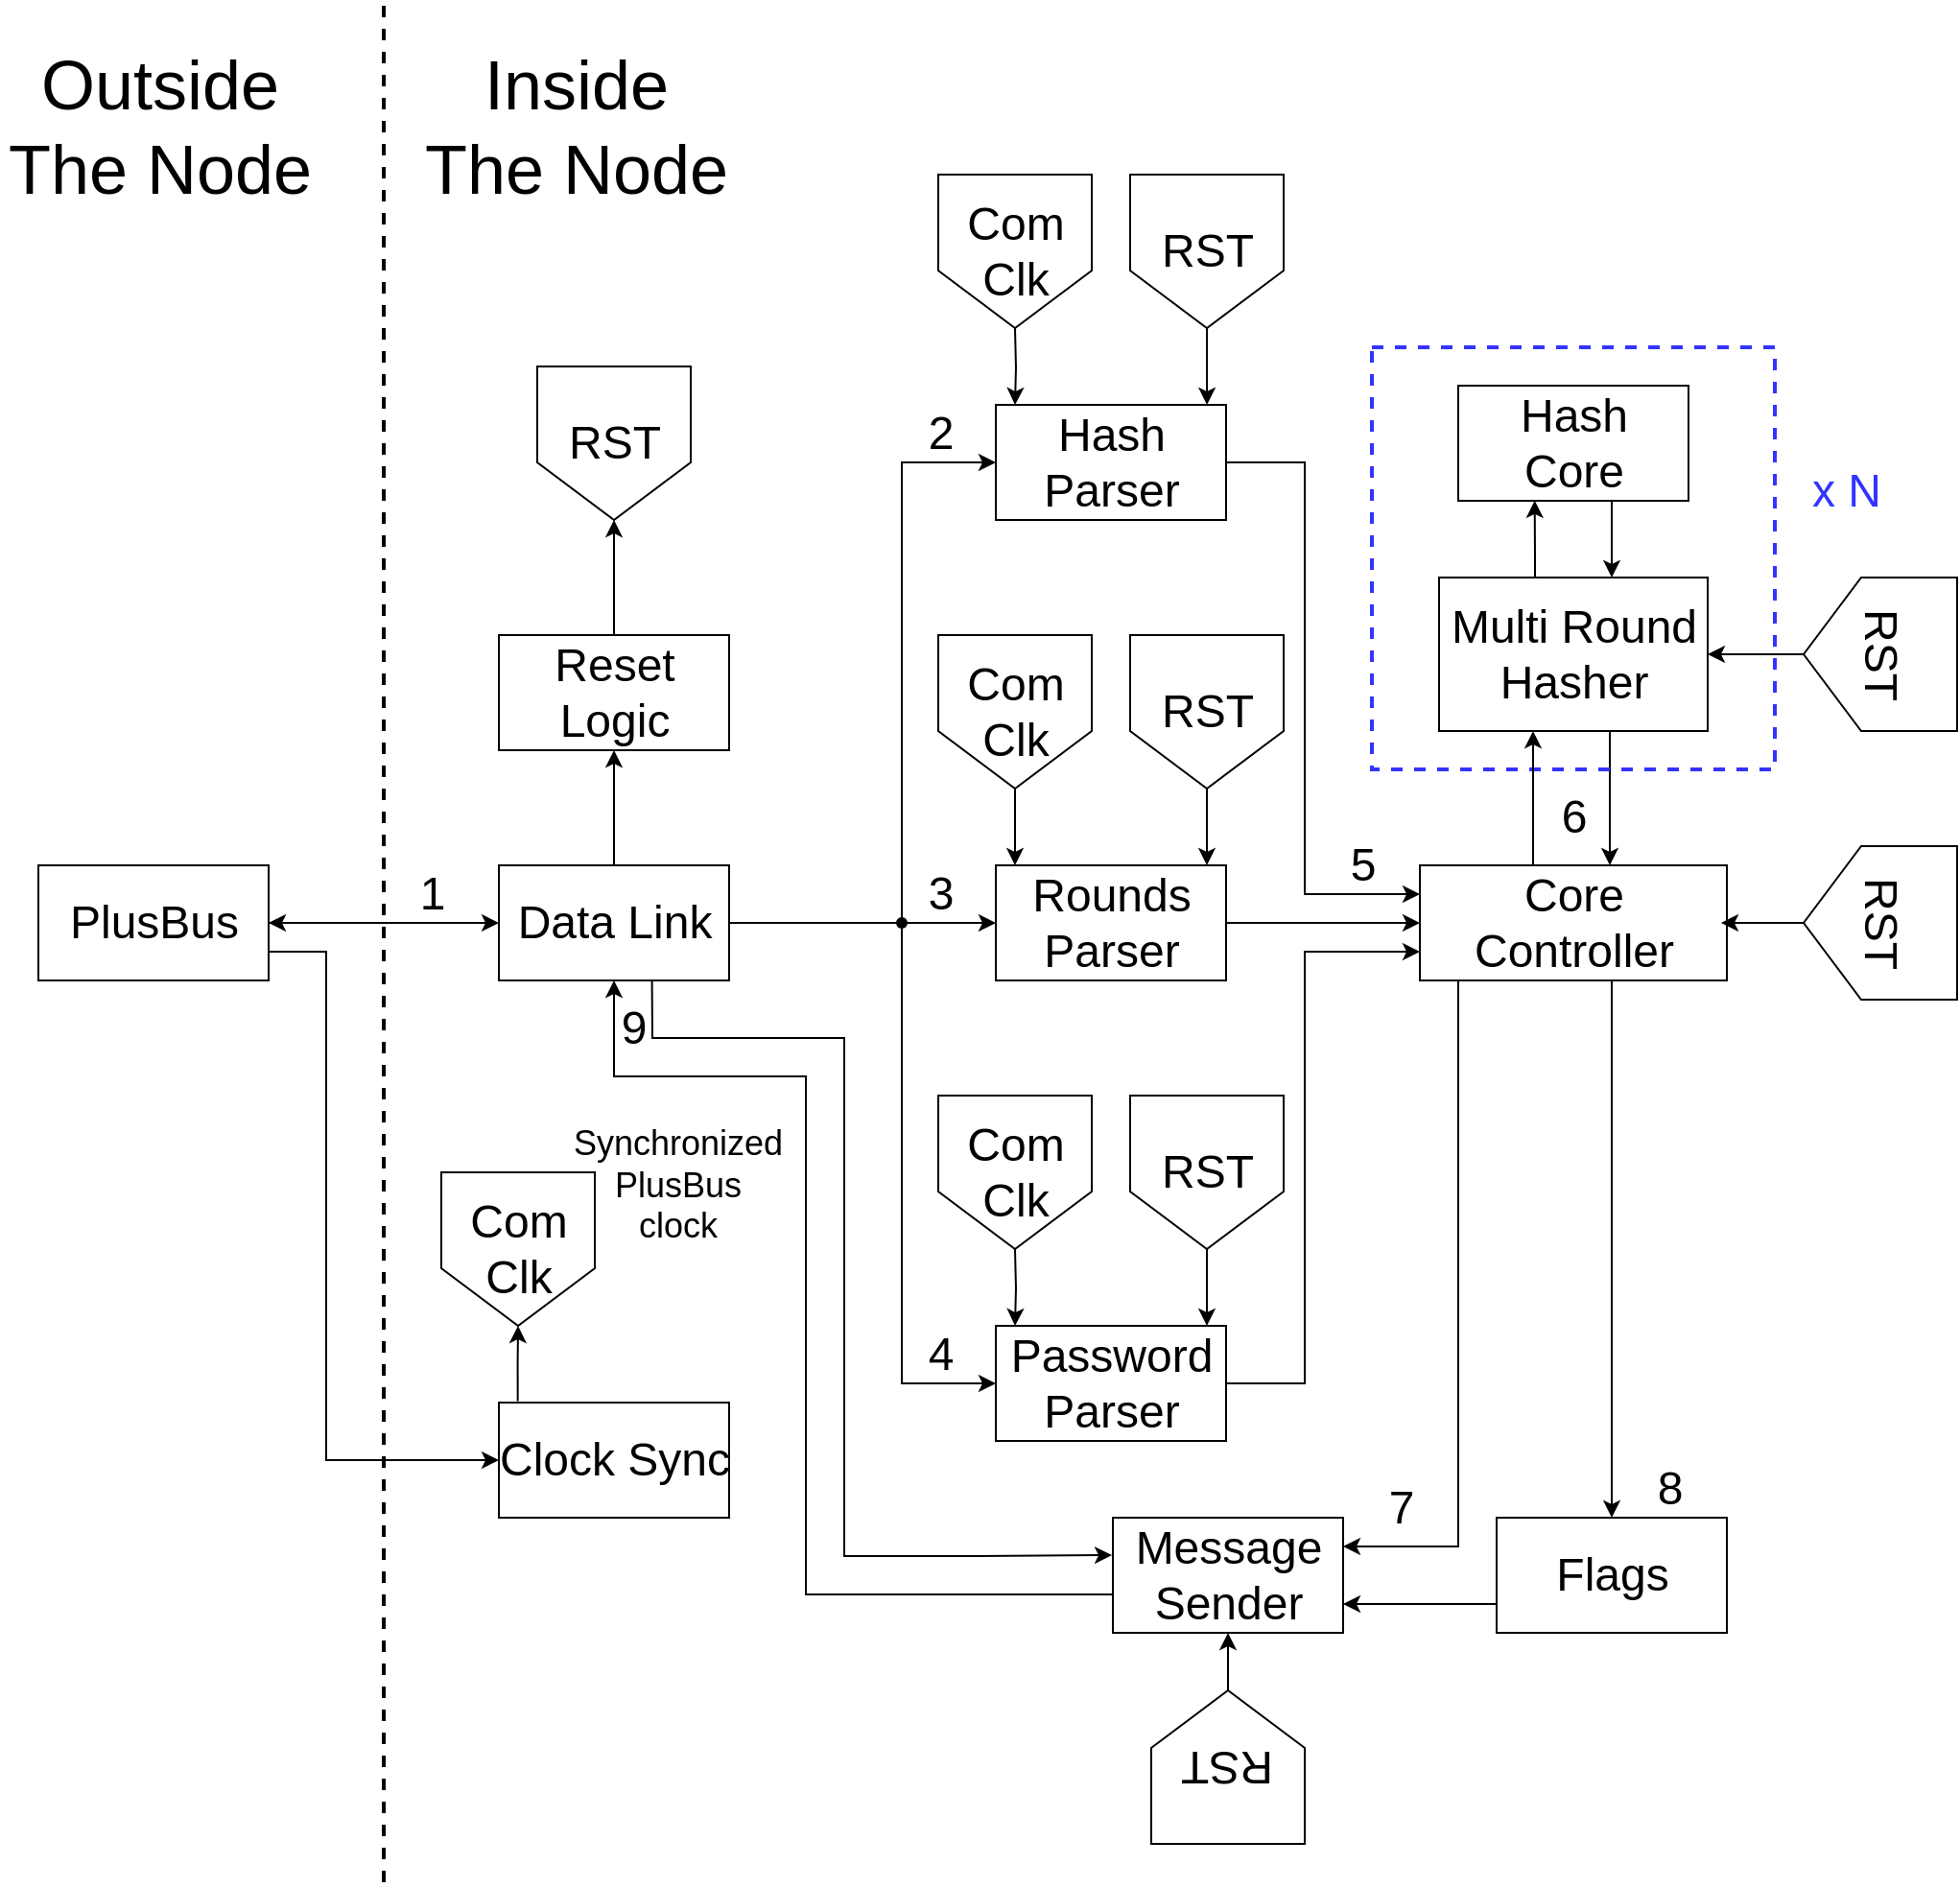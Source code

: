 <mxfile version="22.1.4" type="github">
  <diagram name="Page-1" id="vrybKDEwfAuADzqzBmhp">
    <mxGraphModel dx="2258" dy="811" grid="1" gridSize="10" guides="1" tooltips="1" connect="1" arrows="1" fold="1" page="1" pageScale="1" pageWidth="827" pageHeight="1169" math="0" shadow="0">
      <root>
        <mxCell id="0" />
        <mxCell id="1" parent="0" />
        <mxCell id="QNAeS-Rhhrl9B6fxqUbB-5" value="" style="edgeStyle=orthogonalEdgeStyle;rounded=0;orthogonalLoop=1;jettySize=auto;html=1;" parent="1" source="QNAeS-Rhhrl9B6fxqUbB-1" target="QNAeS-Rhhrl9B6fxqUbB-4" edge="1">
          <mxGeometry relative="1" as="geometry" />
        </mxCell>
        <mxCell id="QNAeS-Rhhrl9B6fxqUbB-6" style="edgeStyle=orthogonalEdgeStyle;rounded=0;orthogonalLoop=1;jettySize=auto;html=1;entryX=0;entryY=0.5;entryDx=0;entryDy=0;exitX=1;exitY=0.75;exitDx=0;exitDy=0;" parent="1" source="QNAeS-Rhhrl9B6fxqUbB-1" target="QNAeS-Rhhrl9B6fxqUbB-3" edge="1">
          <mxGeometry relative="1" as="geometry">
            <Array as="points">
              <mxPoint x="150" y="615" />
              <mxPoint x="150" y="880" />
            </Array>
          </mxGeometry>
        </mxCell>
        <mxCell id="QNAeS-Rhhrl9B6fxqUbB-1" value="&lt;font style=&quot;font-size: 24px;&quot;&gt;PlusBus&lt;/font&gt;" style="rounded=0;html=1;fontSize=16;" parent="1" vertex="1">
          <mxGeometry y="570" width="120" height="60" as="geometry" />
        </mxCell>
        <mxCell id="QNAeS-Rhhrl9B6fxqUbB-2" value="" style="endArrow=none;html=1;rounded=0;strokeWidth=2;dashed=1;" parent="1" edge="1">
          <mxGeometry width="50" height="50" relative="1" as="geometry">
            <mxPoint x="180" y="1100" as="sourcePoint" />
            <mxPoint x="180" y="120" as="targetPoint" />
          </mxGeometry>
        </mxCell>
        <mxCell id="QNAeS-Rhhrl9B6fxqUbB-10" value="" style="edgeStyle=orthogonalEdgeStyle;rounded=0;orthogonalLoop=1;jettySize=auto;html=1;exitX=0.082;exitY=-0.012;exitDx=0;exitDy=0;exitPerimeter=0;" parent="1" source="QNAeS-Rhhrl9B6fxqUbB-3" target="QNAeS-Rhhrl9B6fxqUbB-9" edge="1">
          <mxGeometry relative="1" as="geometry">
            <mxPoint x="270" y="850" as="sourcePoint" />
          </mxGeometry>
        </mxCell>
        <mxCell id="QNAeS-Rhhrl9B6fxqUbB-3" value="&lt;font style=&quot;font-size: 24px;&quot;&gt;Clock Sync&lt;br&gt;&lt;/font&gt;" style="rounded=0;html=1;" parent="1" vertex="1">
          <mxGeometry x="240" y="850" width="120" height="60" as="geometry" />
        </mxCell>
        <mxCell id="QNAeS-Rhhrl9B6fxqUbB-12" value="" style="edgeStyle=orthogonalEdgeStyle;rounded=0;orthogonalLoop=1;jettySize=auto;html=1;" parent="1" source="QNAeS-Rhhrl9B6fxqUbB-4" target="QNAeS-Rhhrl9B6fxqUbB-11" edge="1">
          <mxGeometry relative="1" as="geometry" />
        </mxCell>
        <mxCell id="QNAeS-Rhhrl9B6fxqUbB-18" style="edgeStyle=orthogonalEdgeStyle;rounded=0;orthogonalLoop=1;jettySize=auto;html=1;entryX=0;entryY=0.5;entryDx=0;entryDy=0;exitX=1;exitY=0.5;exitDx=0;exitDy=0;" parent="1" source="QNAeS-Rhhrl9B6fxqUbB-4" target="QNAeS-Rhhrl9B6fxqUbB-15" edge="1">
          <mxGeometry relative="1" as="geometry">
            <mxPoint x="379" y="600" as="sourcePoint" />
          </mxGeometry>
        </mxCell>
        <mxCell id="QNAeS-Rhhrl9B6fxqUbB-19" style="edgeStyle=orthogonalEdgeStyle;rounded=0;orthogonalLoop=1;jettySize=auto;html=1;entryX=0;entryY=0.5;entryDx=0;entryDy=0;exitX=1;exitY=0.5;exitDx=0;exitDy=0;" parent="1" source="QNAeS-Rhhrl9B6fxqUbB-4" target="QNAeS-Rhhrl9B6fxqUbB-16" edge="1">
          <mxGeometry relative="1" as="geometry">
            <mxPoint x="379" y="600" as="sourcePoint" />
            <Array as="points">
              <mxPoint x="450" y="600" />
              <mxPoint x="450" y="360" />
            </Array>
          </mxGeometry>
        </mxCell>
        <mxCell id="QNAeS-Rhhrl9B6fxqUbB-66" style="edgeStyle=orthogonalEdgeStyle;rounded=0;orthogonalLoop=1;jettySize=auto;html=1;entryX=0;entryY=0.5;entryDx=0;entryDy=0;" parent="1" source="QNAeS-Rhhrl9B6fxqUbB-4" target="QNAeS-Rhhrl9B6fxqUbB-17" edge="1">
          <mxGeometry relative="1" as="geometry">
            <Array as="points">
              <mxPoint x="450" y="600" />
              <mxPoint x="450" y="840" />
            </Array>
          </mxGeometry>
        </mxCell>
        <mxCell id="QNAeS-Rhhrl9B6fxqUbB-4" value="&lt;font style=&quot;font-size: 24px;&quot;&gt;Data Link&lt;br&gt;&lt;/font&gt;" style="rounded=0;html=1;" parent="1" vertex="1">
          <mxGeometry x="240" y="570" width="120" height="60" as="geometry" />
        </mxCell>
        <mxCell id="QNAeS-Rhhrl9B6fxqUbB-9" value="&lt;font style=&quot;font-size: 24px;&quot;&gt;Com&lt;br&gt;Clk&lt;br&gt;&lt;/font&gt;" style="shape=offPageConnector;html=1;" parent="1" vertex="1">
          <mxGeometry x="210" y="730" width="80" height="80" as="geometry" />
        </mxCell>
        <mxCell id="QNAeS-Rhhrl9B6fxqUbB-14" value="" style="edgeStyle=orthogonalEdgeStyle;rounded=0;orthogonalLoop=1;jettySize=auto;html=1;" parent="1" source="QNAeS-Rhhrl9B6fxqUbB-11" target="QNAeS-Rhhrl9B6fxqUbB-13" edge="1">
          <mxGeometry relative="1" as="geometry" />
        </mxCell>
        <mxCell id="QNAeS-Rhhrl9B6fxqUbB-11" value="&lt;font style=&quot;font-size: 24px;&quot;&gt;Reset&lt;br&gt;Logic&lt;br&gt;&lt;/font&gt;" style="rounded=0;html=1;fontSize=16;" parent="1" vertex="1">
          <mxGeometry x="240" y="450" width="120" height="60" as="geometry" />
        </mxCell>
        <mxCell id="QNAeS-Rhhrl9B6fxqUbB-13" value="&lt;font style=&quot;font-size: 24px;&quot;&gt;RST&lt;/font&gt;" style="shape=offPageConnector;html=1;" parent="1" vertex="1">
          <mxGeometry x="260" y="310" width="80" height="80" as="geometry" />
        </mxCell>
        <mxCell id="QNAeS-Rhhrl9B6fxqUbB-36" style="edgeStyle=orthogonalEdgeStyle;rounded=0;orthogonalLoop=1;jettySize=auto;html=1;entryX=0;entryY=0.5;entryDx=0;entryDy=0;" parent="1" source="QNAeS-Rhhrl9B6fxqUbB-15" target="QNAeS-Rhhrl9B6fxqUbB-33" edge="1">
          <mxGeometry relative="1" as="geometry" />
        </mxCell>
        <mxCell id="QNAeS-Rhhrl9B6fxqUbB-15" value="&lt;font style=&quot;font-size: 24px;&quot;&gt;Rounds&lt;br&gt;Parser&lt;br&gt;&lt;/font&gt;" style="rounded=0;html=1;fontSize=16;" parent="1" vertex="1">
          <mxGeometry x="499" y="570" width="120" height="60" as="geometry" />
        </mxCell>
        <mxCell id="QNAeS-Rhhrl9B6fxqUbB-34" style="edgeStyle=orthogonalEdgeStyle;rounded=0;orthogonalLoop=1;jettySize=auto;html=1;entryX=0;entryY=0.25;entryDx=0;entryDy=0;" parent="1" source="QNAeS-Rhhrl9B6fxqUbB-16" target="QNAeS-Rhhrl9B6fxqUbB-33" edge="1">
          <mxGeometry relative="1" as="geometry">
            <Array as="points">
              <mxPoint x="660" y="360" />
              <mxPoint x="660" y="585" />
            </Array>
          </mxGeometry>
        </mxCell>
        <mxCell id="QNAeS-Rhhrl9B6fxqUbB-16" value="&lt;font style=&quot;font-size: 24px;&quot;&gt;Hash&lt;br&gt;Parser&lt;br&gt;&lt;/font&gt;" style="rounded=0;html=1;fontSize=16;" parent="1" vertex="1">
          <mxGeometry x="499" y="330" width="120" height="60" as="geometry" />
        </mxCell>
        <mxCell id="QNAeS-Rhhrl9B6fxqUbB-37" style="edgeStyle=orthogonalEdgeStyle;rounded=0;orthogonalLoop=1;jettySize=auto;html=1;entryX=0;entryY=0.75;entryDx=0;entryDy=0;" parent="1" source="QNAeS-Rhhrl9B6fxqUbB-17" target="QNAeS-Rhhrl9B6fxqUbB-33" edge="1">
          <mxGeometry relative="1" as="geometry">
            <Array as="points">
              <mxPoint x="660" y="840" />
              <mxPoint x="660" y="615" />
            </Array>
          </mxGeometry>
        </mxCell>
        <mxCell id="QNAeS-Rhhrl9B6fxqUbB-17" value="&lt;font style=&quot;font-size: 24px;&quot;&gt;Password&lt;br&gt;Parser&lt;br&gt;&lt;/font&gt;" style="rounded=0;html=1;fontSize=16;" parent="1" vertex="1">
          <mxGeometry x="499" y="810" width="120" height="60" as="geometry" />
        </mxCell>
        <mxCell id="QNAeS-Rhhrl9B6fxqUbB-22" value="" style="edgeStyle=orthogonalEdgeStyle;rounded=0;orthogonalLoop=1;jettySize=auto;html=1;" parent="1" edge="1">
          <mxGeometry relative="1" as="geometry">
            <mxPoint x="509" y="290" as="sourcePoint" />
            <mxPoint x="509" y="330" as="targetPoint" />
          </mxGeometry>
        </mxCell>
        <mxCell id="QNAeS-Rhhrl9B6fxqUbB-21" value="&lt;font style=&quot;font-size: 24px;&quot;&gt;Com&lt;br&gt;Clk&lt;br&gt;&lt;/font&gt;" style="shape=offPageConnector;html=1;" parent="1" vertex="1">
          <mxGeometry x="469" y="210" width="80" height="80" as="geometry" />
        </mxCell>
        <mxCell id="QNAeS-Rhhrl9B6fxqUbB-23" value="" style="edgeStyle=orthogonalEdgeStyle;rounded=0;orthogonalLoop=1;jettySize=auto;html=1;" parent="1" source="QNAeS-Rhhrl9B6fxqUbB-24" edge="1">
          <mxGeometry relative="1" as="geometry">
            <mxPoint x="509" y="570" as="targetPoint" />
          </mxGeometry>
        </mxCell>
        <mxCell id="QNAeS-Rhhrl9B6fxqUbB-24" value="&lt;font style=&quot;font-size: 24px;&quot;&gt;Com&lt;br&gt;Clk&lt;br&gt;&lt;/font&gt;" style="shape=offPageConnector;html=1;" parent="1" vertex="1">
          <mxGeometry x="469" y="450" width="80" height="80" as="geometry" />
        </mxCell>
        <mxCell id="QNAeS-Rhhrl9B6fxqUbB-25" value="" style="edgeStyle=orthogonalEdgeStyle;rounded=0;orthogonalLoop=1;jettySize=auto;html=1;" parent="1" edge="1">
          <mxGeometry relative="1" as="geometry">
            <mxPoint x="509" y="810" as="targetPoint" />
            <mxPoint x="509" y="770" as="sourcePoint" />
          </mxGeometry>
        </mxCell>
        <mxCell id="QNAeS-Rhhrl9B6fxqUbB-26" value="&lt;font style=&quot;font-size: 24px;&quot;&gt;Com&lt;br&gt;Clk&lt;br&gt;&lt;/font&gt;" style="shape=offPageConnector;html=1;" parent="1" vertex="1">
          <mxGeometry x="469" y="690" width="80" height="80" as="geometry" />
        </mxCell>
        <mxCell id="QNAeS-Rhhrl9B6fxqUbB-28" value="" style="edgeStyle=orthogonalEdgeStyle;rounded=0;orthogonalLoop=1;jettySize=auto;html=1;entryX=0.917;entryY=0;entryDx=0;entryDy=0;entryPerimeter=0;" parent="1" source="QNAeS-Rhhrl9B6fxqUbB-27" target="QNAeS-Rhhrl9B6fxqUbB-16" edge="1">
          <mxGeometry relative="1" as="geometry" />
        </mxCell>
        <mxCell id="QNAeS-Rhhrl9B6fxqUbB-27" value="&lt;font style=&quot;font-size: 24px;&quot;&gt;RST&lt;/font&gt;" style="shape=offPageConnector;html=1;" parent="1" vertex="1">
          <mxGeometry x="569" y="210" width="80" height="80" as="geometry" />
        </mxCell>
        <mxCell id="QNAeS-Rhhrl9B6fxqUbB-29" value="" style="edgeStyle=orthogonalEdgeStyle;rounded=0;orthogonalLoop=1;jettySize=auto;html=1;entryX=0.917;entryY=0;entryDx=0;entryDy=0;entryPerimeter=0;" parent="1" source="QNAeS-Rhhrl9B6fxqUbB-30" edge="1">
          <mxGeometry relative="1" as="geometry">
            <mxPoint x="609" y="570" as="targetPoint" />
          </mxGeometry>
        </mxCell>
        <mxCell id="QNAeS-Rhhrl9B6fxqUbB-30" value="&lt;font style=&quot;font-size: 24px;&quot;&gt;RST&lt;/font&gt;" style="shape=offPageConnector;html=1;" parent="1" vertex="1">
          <mxGeometry x="569" y="450" width="80" height="80" as="geometry" />
        </mxCell>
        <mxCell id="QNAeS-Rhhrl9B6fxqUbB-31" value="" style="edgeStyle=orthogonalEdgeStyle;rounded=0;orthogonalLoop=1;jettySize=auto;html=1;entryX=0.917;entryY=0;entryDx=0;entryDy=0;entryPerimeter=0;" parent="1" source="QNAeS-Rhhrl9B6fxqUbB-32" edge="1">
          <mxGeometry relative="1" as="geometry">
            <mxPoint x="609" y="810" as="targetPoint" />
          </mxGeometry>
        </mxCell>
        <mxCell id="QNAeS-Rhhrl9B6fxqUbB-32" value="&lt;font style=&quot;font-size: 24px;&quot;&gt;RST&lt;/font&gt;" style="shape=offPageConnector;html=1;" parent="1" vertex="1">
          <mxGeometry x="569" y="690" width="80" height="80" as="geometry" />
        </mxCell>
        <mxCell id="QNAeS-Rhhrl9B6fxqUbB-40" style="edgeStyle=orthogonalEdgeStyle;rounded=0;orthogonalLoop=1;jettySize=auto;html=1;entryX=0.5;entryY=0;entryDx=0;entryDy=0;" parent="1" source="QNAeS-Rhhrl9B6fxqUbB-33" target="QNAeS-Rhhrl9B6fxqUbB-39" edge="1">
          <mxGeometry relative="1" as="geometry">
            <Array as="points">
              <mxPoint x="820" y="710" />
              <mxPoint x="820" y="710" />
            </Array>
          </mxGeometry>
        </mxCell>
        <mxCell id="QNAeS-Rhhrl9B6fxqUbB-41" style="edgeStyle=orthogonalEdgeStyle;rounded=0;orthogonalLoop=1;jettySize=auto;html=1;entryX=1;entryY=0.25;entryDx=0;entryDy=0;exitX=0.25;exitY=1;exitDx=0;exitDy=0;" parent="1" source="QNAeS-Rhhrl9B6fxqUbB-33" target="QNAeS-Rhhrl9B6fxqUbB-38" edge="1">
          <mxGeometry relative="1" as="geometry">
            <Array as="points">
              <mxPoint x="740" y="630" />
              <mxPoint x="740" y="925" />
            </Array>
          </mxGeometry>
        </mxCell>
        <mxCell id="QNAeS-Rhhrl9B6fxqUbB-33" value="&lt;font style=&quot;font-size: 24px;&quot;&gt;Core&lt;br&gt;Controller&lt;br&gt;&lt;/font&gt;" style="rounded=0;html=1;fontSize=16;" parent="1" vertex="1">
          <mxGeometry x="720" y="570" width="160" height="60" as="geometry" />
        </mxCell>
        <mxCell id="QNAeS-Rhhrl9B6fxqUbB-54" style="edgeStyle=orthogonalEdgeStyle;rounded=0;orthogonalLoop=1;jettySize=auto;html=1;entryX=0.5;entryY=1;entryDx=0;entryDy=0;" parent="1" source="QNAeS-Rhhrl9B6fxqUbB-38" target="QNAeS-Rhhrl9B6fxqUbB-4" edge="1">
          <mxGeometry relative="1" as="geometry">
            <Array as="points">
              <mxPoint x="400" y="950" />
              <mxPoint x="400" y="680" />
              <mxPoint x="300" y="680" />
            </Array>
          </mxGeometry>
        </mxCell>
        <mxCell id="QNAeS-Rhhrl9B6fxqUbB-38" value="&lt;font style=&quot;font-size: 24px;&quot;&gt;Message&lt;br&gt;Sender&lt;font&gt;&lt;br&gt;&lt;/font&gt;&lt;/font&gt;" style="rounded=0;html=1;fontSize=16;" parent="1" vertex="1">
          <mxGeometry x="560" y="910" width="120" height="60" as="geometry" />
        </mxCell>
        <mxCell id="QNAeS-Rhhrl9B6fxqUbB-42" style="edgeStyle=orthogonalEdgeStyle;rounded=0;orthogonalLoop=1;jettySize=auto;html=1;entryX=1;entryY=0.75;entryDx=0;entryDy=0;exitX=0;exitY=0.75;exitDx=0;exitDy=0;" parent="1" source="QNAeS-Rhhrl9B6fxqUbB-39" target="QNAeS-Rhhrl9B6fxqUbB-38" edge="1">
          <mxGeometry relative="1" as="geometry" />
        </mxCell>
        <mxCell id="QNAeS-Rhhrl9B6fxqUbB-39" value="&lt;font style=&quot;font-size: 24px;&quot;&gt;Flags&lt;/font&gt;" style="rounded=0;html=1;fontSize=16;" parent="1" vertex="1">
          <mxGeometry x="760" y="910" width="120" height="60" as="geometry" />
        </mxCell>
        <mxCell id="QNAeS-Rhhrl9B6fxqUbB-53" style="edgeStyle=orthogonalEdgeStyle;rounded=0;orthogonalLoop=1;jettySize=auto;html=1;entryX=0.5;entryY=0;entryDx=0;entryDy=0;exitX=0.5;exitY=1;exitDx=0;exitDy=0;" parent="1" edge="1">
          <mxGeometry relative="1" as="geometry">
            <mxPoint x="819" y="500" as="sourcePoint" />
            <mxPoint x="819" y="570" as="targetPoint" />
          </mxGeometry>
        </mxCell>
        <mxCell id="QNAeS-Rhhrl9B6fxqUbB-44" value="" style="rounded=0;html=1;fontSize=16;gradientColor=none;fillColor=none;dashed=1;strokeWidth=2;strokeColor=#3333FF;" parent="1" vertex="1">
          <mxGeometry x="695" y="300" width="210" height="220" as="geometry" />
        </mxCell>
        <mxCell id="QNAeS-Rhhrl9B6fxqUbB-49" style="edgeStyle=orthogonalEdgeStyle;rounded=0;orthogonalLoop=1;jettySize=auto;html=1;entryX=0.332;entryY=0.998;entryDx=0;entryDy=0;entryPerimeter=0;" parent="1" source="QNAeS-Rhhrl9B6fxqUbB-43" target="QNAeS-Rhhrl9B6fxqUbB-45" edge="1">
          <mxGeometry relative="1" as="geometry">
            <Array as="points">
              <mxPoint x="780" y="410" />
              <mxPoint x="780" y="410" />
            </Array>
          </mxGeometry>
        </mxCell>
        <mxCell id="QNAeS-Rhhrl9B6fxqUbB-43" value="&lt;font style=&quot;font-size: 24px;&quot;&gt;Multi Round&lt;br&gt;Hasher&lt;br&gt;&lt;/font&gt;" style="rounded=0;html=1;fontSize=16;" parent="1" vertex="1">
          <mxGeometry x="730" y="420" width="140" height="80" as="geometry" />
        </mxCell>
        <mxCell id="QNAeS-Rhhrl9B6fxqUbB-47" value="" style="edgeStyle=orthogonalEdgeStyle;rounded=0;orthogonalLoop=1;jettySize=auto;html=1;" parent="1" source="QNAeS-Rhhrl9B6fxqUbB-45" target="QNAeS-Rhhrl9B6fxqUbB-43" edge="1">
          <mxGeometry relative="1" as="geometry">
            <Array as="points">
              <mxPoint x="820" y="400" />
              <mxPoint x="820" y="400" />
            </Array>
          </mxGeometry>
        </mxCell>
        <mxCell id="QNAeS-Rhhrl9B6fxqUbB-45" value="&lt;font style=&quot;font-size: 24px;&quot;&gt;Hash&lt;br&gt;Core&lt;br&gt;&lt;/font&gt;" style="rounded=0;html=1;fontSize=16;" parent="1" vertex="1">
          <mxGeometry x="740" y="320" width="120" height="60" as="geometry" />
        </mxCell>
        <mxCell id="QNAeS-Rhhrl9B6fxqUbB-50" value="&lt;font color=&quot;#3333ff&quot; style=&quot;font-size: 24px;&quot;&gt;x N&lt;br&gt;&lt;/font&gt;" style="text;html=1;strokeColor=none;fillColor=none;align=center;verticalAlign=middle;rounded=0;" parent="1" vertex="1">
          <mxGeometry x="912" y="360" width="60" height="30" as="geometry" />
        </mxCell>
        <mxCell id="QNAeS-Rhhrl9B6fxqUbB-52" style="edgeStyle=orthogonalEdgeStyle;rounded=0;orthogonalLoop=1;jettySize=auto;html=1;entryX=0.25;entryY=1;entryDx=0;entryDy=0;" parent="1" edge="1">
          <mxGeometry relative="1" as="geometry">
            <mxPoint x="779" y="570" as="sourcePoint" />
            <mxPoint x="779" y="500" as="targetPoint" />
            <Array as="points">
              <mxPoint x="779" y="530" />
              <mxPoint x="779" y="530" />
            </Array>
          </mxGeometry>
        </mxCell>
        <mxCell id="QNAeS-Rhhrl9B6fxqUbB-56" value="&lt;div&gt;&lt;font style=&quot;font-size: 36px;&quot;&gt;Inside&lt;/font&gt;&lt;/div&gt;&lt;div&gt;&lt;font style=&quot;font-size: 36px;&quot;&gt;The Node&lt;/font&gt;&lt;/div&gt;" style="text;html=1;strokeColor=none;fillColor=none;align=center;verticalAlign=middle;rounded=0;" parent="1" vertex="1">
          <mxGeometry x="175" y="170" width="210" height="30" as="geometry" />
        </mxCell>
        <mxCell id="QNAeS-Rhhrl9B6fxqUbB-58" value="&lt;font style=&quot;font-size: 36px;&quot;&gt;Outside&lt;br&gt;&lt;font&gt;The Node&lt;/font&gt;&lt;/font&gt;" style="text;html=1;strokeColor=none;fillColor=none;align=center;verticalAlign=middle;rounded=0;" parent="1" vertex="1">
          <mxGeometry x="-20" y="145" width="165" height="80" as="geometry" />
        </mxCell>
        <mxCell id="QNAeS-Rhhrl9B6fxqUbB-61" value="&lt;font style=&quot;font-size: 24px;&quot;&gt;2&lt;/font&gt;" style="text;html=1;strokeColor=none;fillColor=none;align=center;verticalAlign=middle;rounded=0;" parent="1" vertex="1">
          <mxGeometry x="440" y="330" width="60" height="30" as="geometry" />
        </mxCell>
        <mxCell id="QNAeS-Rhhrl9B6fxqUbB-62" value="&lt;font style=&quot;font-size: 24px;&quot;&gt;1&lt;/font&gt;" style="text;html=1;strokeColor=none;fillColor=none;align=center;verticalAlign=middle;rounded=0;" parent="1" vertex="1">
          <mxGeometry x="175" y="570" width="60" height="30" as="geometry" />
        </mxCell>
        <mxCell id="QNAeS-Rhhrl9B6fxqUbB-63" value="&lt;font style=&quot;font-size: 24px;&quot;&gt;3&lt;/font&gt;" style="text;html=1;strokeColor=none;fillColor=none;align=center;verticalAlign=middle;rounded=0;" parent="1" vertex="1">
          <mxGeometry x="440" y="570" width="60" height="30" as="geometry" />
        </mxCell>
        <mxCell id="QNAeS-Rhhrl9B6fxqUbB-67" value="&lt;font style=&quot;font-size: 24px;&quot;&gt;4&lt;/font&gt;" style="text;html=1;strokeColor=none;fillColor=none;align=center;verticalAlign=middle;rounded=0;" parent="1" vertex="1">
          <mxGeometry x="440" y="810" width="60" height="30" as="geometry" />
        </mxCell>
        <mxCell id="QNAeS-Rhhrl9B6fxqUbB-68" value="&lt;font style=&quot;font-size: 24px;&quot;&gt;5&lt;/font&gt;" style="text;html=1;strokeColor=none;fillColor=none;align=center;verticalAlign=middle;rounded=0;" parent="1" vertex="1">
          <mxGeometry x="660" y="555" width="60" height="30" as="geometry" />
        </mxCell>
        <mxCell id="QNAeS-Rhhrl9B6fxqUbB-69" value="" style="endArrow=classic;html=1;rounded=0;exitX=0.75;exitY=1;exitDx=0;exitDy=0;entryX=1;entryY=0.5;entryDx=0;entryDy=0;" parent="1" target="QNAeS-Rhhrl9B6fxqUbB-1" edge="1">
          <mxGeometry width="50" height="50" relative="1" as="geometry">
            <mxPoint x="235" y="600" as="sourcePoint" />
            <mxPoint x="300" y="600" as="targetPoint" />
          </mxGeometry>
        </mxCell>
        <mxCell id="QNAeS-Rhhrl9B6fxqUbB-71" value="&lt;font style=&quot;font-size: 24px;&quot;&gt;6&lt;/font&gt;" style="text;html=1;strokeColor=none;fillColor=none;align=center;verticalAlign=middle;rounded=0;" parent="1" vertex="1">
          <mxGeometry x="770" y="530" width="60" height="30" as="geometry" />
        </mxCell>
        <mxCell id="QNAeS-Rhhrl9B6fxqUbB-72" value="&lt;font style=&quot;font-size: 24px;&quot;&gt;7&lt;/font&gt;" style="text;html=1;strokeColor=none;fillColor=none;align=center;verticalAlign=middle;rounded=0;" parent="1" vertex="1">
          <mxGeometry x="680" y="890" width="60" height="30" as="geometry" />
        </mxCell>
        <mxCell id="QNAeS-Rhhrl9B6fxqUbB-73" value="&lt;font style=&quot;font-size: 18px;&quot;&gt;Synchronized&lt;br&gt;PlusBus&lt;br&gt;clock&lt;br&gt;&lt;/font&gt;" style="text;html=1;strokeColor=none;fillColor=none;align=center;verticalAlign=middle;rounded=0;" parent="1" vertex="1">
          <mxGeometry x="283" y="692" width="100" height="90" as="geometry" />
        </mxCell>
        <mxCell id="QNAeS-Rhhrl9B6fxqUbB-75" value="&lt;font style=&quot;font-size: 24px;&quot;&gt;8&lt;/font&gt;" style="text;html=1;strokeColor=none;fillColor=none;align=center;verticalAlign=middle;rounded=0;" parent="1" vertex="1">
          <mxGeometry x="820" y="880" width="60" height="30" as="geometry" />
        </mxCell>
        <mxCell id="QNAeS-Rhhrl9B6fxqUbB-76" value="" style="shape=waypoint;sketch=0;fillStyle=solid;size=6;pointerEvents=1;points=[];fillColor=none;resizable=0;rotatable=0;perimeter=centerPerimeter;snapToPoint=1;" parent="1" vertex="1">
          <mxGeometry x="440" y="590" width="20" height="20" as="geometry" />
        </mxCell>
        <mxCell id="QNAeS-Rhhrl9B6fxqUbB-77" value="&lt;font style=&quot;font-size: 24px;&quot;&gt;9&lt;/font&gt;" style="text;html=1;strokeColor=none;fillColor=none;align=center;verticalAlign=middle;rounded=0;" parent="1" vertex="1">
          <mxGeometry x="280" y="640" width="60" height="30" as="geometry" />
        </mxCell>
        <mxCell id="QNAeS-Rhhrl9B6fxqUbB-79" value="" style="endArrow=classic;html=1;rounded=0;exitX=0.665;exitY=1.001;exitDx=0;exitDy=0;entryX=-0.004;entryY=0.325;entryDx=0;entryDy=0;entryPerimeter=0;exitPerimeter=0;" parent="1" source="QNAeS-Rhhrl9B6fxqUbB-4" target="QNAeS-Rhhrl9B6fxqUbB-38" edge="1">
          <mxGeometry width="50" height="50" relative="1" as="geometry">
            <mxPoint x="480" y="760" as="sourcePoint" />
            <mxPoint x="530" y="710" as="targetPoint" />
            <Array as="points">
              <mxPoint x="320" y="660" />
              <mxPoint x="420" y="660" />
              <mxPoint x="420" y="930" />
              <mxPoint x="490" y="930" />
            </Array>
          </mxGeometry>
        </mxCell>
        <mxCell id="QNAeS-Rhhrl9B6fxqUbB-80" value="" style="edgeStyle=orthogonalEdgeStyle;rounded=0;orthogonalLoop=1;jettySize=auto;html=1;entryX=1;entryY=0.5;entryDx=0;entryDy=0;exitX=0.5;exitY=1;exitDx=0;exitDy=0;" parent="1" source="QNAeS-Rhhrl9B6fxqUbB-81" target="QNAeS-Rhhrl9B6fxqUbB-43" edge="1">
          <mxGeometry relative="1" as="geometry">
            <mxPoint x="952" y="590" as="targetPoint" />
          </mxGeometry>
        </mxCell>
        <mxCell id="QNAeS-Rhhrl9B6fxqUbB-81" value="&lt;font style=&quot;font-size: 24px;&quot;&gt;RST&lt;/font&gt;" style="shape=offPageConnector;html=1;rotation=90;" parent="1" vertex="1">
          <mxGeometry x="920" y="420" width="80" height="80" as="geometry" />
        </mxCell>
        <mxCell id="QNAeS-Rhhrl9B6fxqUbB-82" value="" style="edgeStyle=orthogonalEdgeStyle;rounded=0;orthogonalLoop=1;jettySize=auto;html=1;entryX=1;entryY=0.5;entryDx=0;entryDy=0;exitX=0.5;exitY=1;exitDx=0;exitDy=0;" parent="1" source="QNAeS-Rhhrl9B6fxqUbB-83" edge="1">
          <mxGeometry relative="1" as="geometry">
            <mxPoint x="877" y="600" as="targetPoint" />
          </mxGeometry>
        </mxCell>
        <mxCell id="QNAeS-Rhhrl9B6fxqUbB-83" value="&lt;font style=&quot;font-size: 24px;&quot;&gt;RST&lt;/font&gt;" style="shape=offPageConnector;html=1;rotation=90;" parent="1" vertex="1">
          <mxGeometry x="920" y="560" width="80" height="80" as="geometry" />
        </mxCell>
        <mxCell id="QNAeS-Rhhrl9B6fxqUbB-85" value="" style="edgeStyle=orthogonalEdgeStyle;rounded=0;orthogonalLoop=1;jettySize=auto;html=1;" parent="1" source="QNAeS-Rhhrl9B6fxqUbB-84" target="QNAeS-Rhhrl9B6fxqUbB-38" edge="1">
          <mxGeometry relative="1" as="geometry" />
        </mxCell>
        <mxCell id="QNAeS-Rhhrl9B6fxqUbB-84" value="&lt;font style=&quot;font-size: 24px;&quot;&gt;RST&lt;/font&gt;" style="shape=offPageConnector;html=1;rotation=-180;" parent="1" vertex="1">
          <mxGeometry x="580" y="1000" width="80" height="80" as="geometry" />
        </mxCell>
      </root>
    </mxGraphModel>
  </diagram>
</mxfile>
